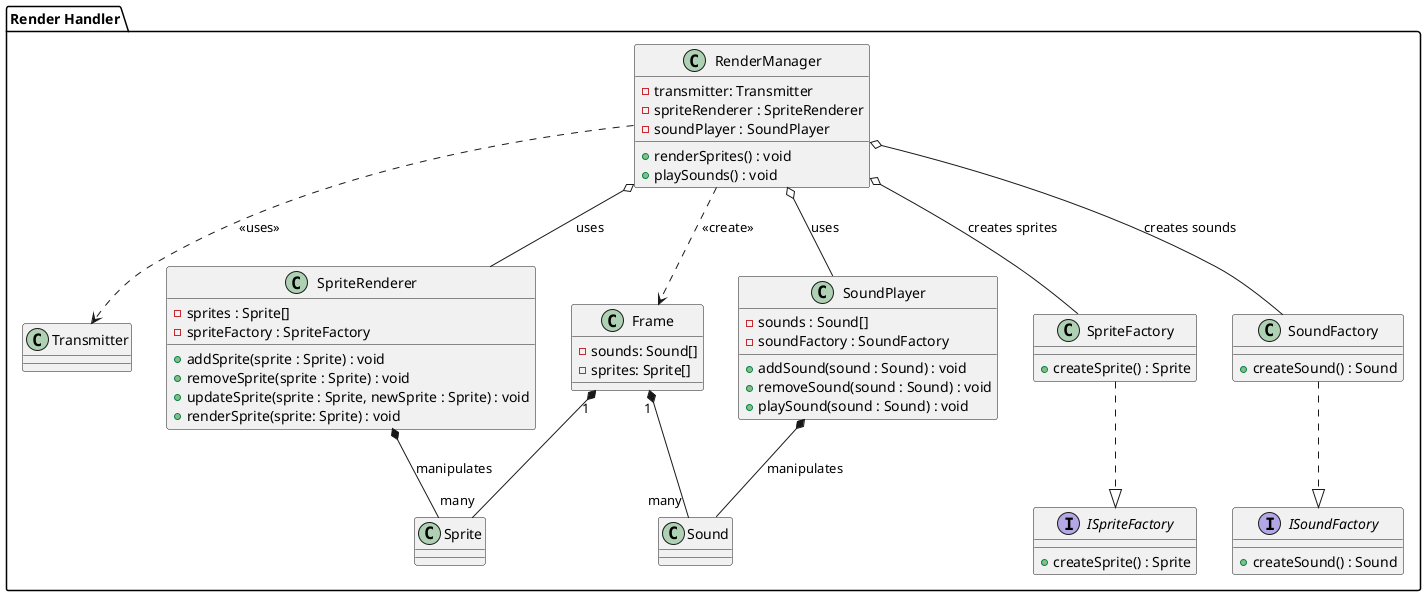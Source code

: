 @startuml
package "Render Handler" {
    ' source
    class RenderManager {
        -transmitter: Transmitter
        -spriteRenderer : SpriteRenderer
        -soundPlayer : SoundPlayer

        +renderSprites() : void
        +playSounds() : void
    }
    RenderManager ..> Transmitter: <<uses>>
    RenderManager ..> Frame: <<create>>
    RenderManager o-- SpriteRenderer : uses
    RenderManager o-- SoundPlayer : uses
    RenderManager o-- SpriteFactory : creates sprites
    RenderManager o-- SoundFactory : creates sounds

    class SpriteRenderer {
        -sprites : Sprite[]
        -spriteFactory : SpriteFactory

        +addSprite(sprite : Sprite) : void
        +removeSprite(sprite : Sprite) : void
        +updateSprite(sprite : Sprite, newSprite : Sprite) : void
        +renderSprite(sprite: Sprite) : void
    }
    SpriteRenderer *-- Sprite : manipulates

    class SoundPlayer {
        -sounds : Sound[]
        -soundFactory : SoundFactory

        +addSound(sound : Sound) : void
        +removeSound(sound : Sound) : void
        +playSound(sound : Sound) : void
    }
    SoundPlayer *-- Sound : manipulates


    interface ISpriteFactory {
        +createSprite() : Sprite
    }

    interface ISoundFactory {
        +createSound() : Sound
    }

!startsub INTERFACE
    class SpriteFactory  {
        +createSprite() : Sprite
    }

    class SoundFactory  {
        +createSound() : Sound
    }
!endsub
    SpriteFactory ..|> ISpriteFactory
    SoundFactory ..|> ISoundFactory

    ' The message
    class Frame {
        -sounds: Sound[]
        -sprites: Sprite[]
    }
    Frame "1" *-- "many" Sprite
    Frame "1" *-- "many" Sound
}
@enduml

